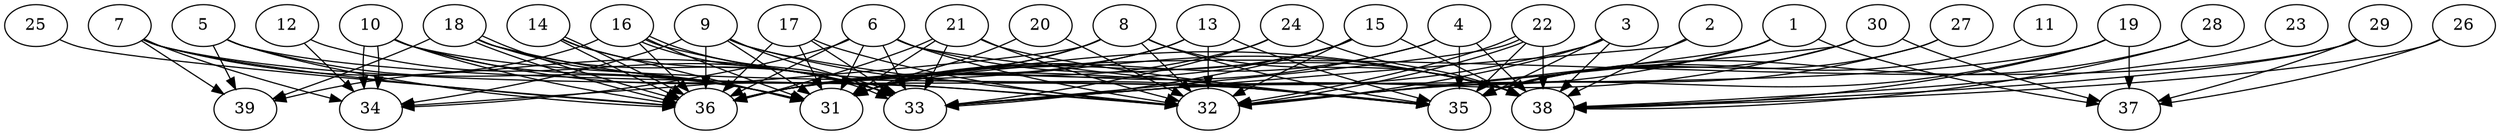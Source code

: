 // DAG (tier=3-complex, mode=compute, n=39, ccr=0.479, fat=0.878, density=0.792, regular=0.206, jump=0.336, mindata=1048576, maxdata=16777216)
// DAG automatically generated by daggen at Sun Aug 24 16:33:35 2025
// /home/ermia/Project/Environments/daggen/bin/daggen --dot --ccr 0.479 --fat 0.878 --regular 0.206 --density 0.792 --jump 0.336 --mindata 1048576 --maxdata 16777216 -n 39 
digraph G {
  1 [size="33878549502801556", alpha="0.15", expect_size="16939274751400778"]
  1 -> 32 [size ="1111903019466752"]
  1 -> 33 [size ="1111903019466752"]
  1 -> 35 [size ="1111903019466752"]
  1 -> 37 [size ="1111903019466752"]
  2 [size="4770954881915682816", alpha="0.04", expect_size="2385477440957841408"]
  2 -> 33 [size ="22672192831488"]
  2 -> 38 [size ="22672192831488"]
  3 [size="2747239165088233984", alpha="0.02", expect_size="1373619582544116992"]
  3 -> 32 [size ="1260665855541248"]
  3 -> 35 [size ="1260665855541248"]
  3 -> 36 [size ="1260665855541248"]
  3 -> 38 [size ="1260665855541248"]
  4 [size="1415675579262774528", alpha="0.03", expect_size="707837789631387264"]
  4 -> 31 [size ="1126242505981952"]
  4 -> 35 [size ="1126242505981952"]
  4 -> 36 [size ="1126242505981952"]
  4 -> 38 [size ="1126242505981952"]
  5 [size="507438881136627328", alpha="0.14", expect_size="253719440568313664"]
  5 -> 31 [size ="479439146188800"]
  5 -> 32 [size ="479439146188800"]
  5 -> 36 [size ="479439146188800"]
  5 -> 39 [size ="479439146188800"]
  6 [size="10532415282846736", alpha="0.05", expect_size="5266207641423368"]
  6 -> 31 [size ="191105316421632"]
  6 -> 32 [size ="191105316421632"]
  6 -> 33 [size ="191105316421632"]
  6 -> 34 [size ="191105316421632"]
  6 -> 35 [size ="191105316421632"]
  6 -> 36 [size ="191105316421632"]
  6 -> 38 [size ="191105316421632"]
  7 [size="4108346229734916", alpha="0.11", expect_size="2054173114867458"]
  7 -> 33 [size ="221709911195648"]
  7 -> 34 [size ="221709911195648"]
  7 -> 35 [size ="221709911195648"]
  7 -> 36 [size ="221709911195648"]
  7 -> 39 [size ="221709911195648"]
  8 [size="51871179588180776", alpha="0.14", expect_size="25935589794090388"]
  8 -> 31 [size ="2219208133836800"]
  8 -> 32 [size ="2219208133836800"]
  8 -> 34 [size ="2219208133836800"]
  8 -> 35 [size ="2219208133836800"]
  8 -> 36 [size ="2219208133836800"]
  8 -> 38 [size ="2219208133836800"]
  9 [size="1592051978810003816448", alpha="0.14", expect_size="796025989405001908224"]
  9 -> 31 [size ="1090757351964672"]
  9 -> 32 [size ="1090757351964672"]
  9 -> 33 [size ="1090757351964672"]
  9 -> 34 [size ="1090757351964672"]
  9 -> 35 [size ="1090757351964672"]
  9 -> 36 [size ="1090757351964672"]
  10 [size="3969144195451528937472", alpha="0.13", expect_size="1984572097725764468736"]
  10 -> 31 [size ="2005493404925952"]
  10 -> 32 [size ="2005493404925952"]
  10 -> 34 [size ="2005493404925952"]
  10 -> 34 [size ="2005493404925952"]
  10 -> 35 [size ="2005493404925952"]
  10 -> 36 [size ="2005493404925952"]
  11 [size="1238733566346031792128", alpha="0.06", expect_size="619366783173015896064"]
  11 -> 35 [size ="922731310743552"]
  12 [size="73944682270931600", alpha="0.12", expect_size="36972341135465800"]
  12 -> 33 [size ="131546795212800"]
  12 -> 34 [size ="131546795212800"]
  13 [size="293517473376894976000", alpha="0.12", expect_size="146758736688447488000"]
  13 -> 31 [size ="353329007820800"]
  13 -> 32 [size ="353329007820800"]
  13 -> 35 [size ="353329007820800"]
  13 -> 36 [size ="353329007820800"]
  14 [size="538291567334749372416", alpha="0.14", expect_size="269145783667374686208"]
  14 -> 31 [size ="529381025906688"]
  14 -> 33 [size ="529381025906688"]
  14 -> 36 [size ="529381025906688"]
  14 -> 36 [size ="529381025906688"]
  15 [size="3367100571085933903872", alpha="0.18", expect_size="1683550285542966951936"]
  15 -> 31 [size ="1797190217367552"]
  15 -> 32 [size ="1797190217367552"]
  15 -> 33 [size ="1797190217367552"]
  15 -> 36 [size ="1797190217367552"]
  15 -> 38 [size ="1797190217367552"]
  16 [size="1916856836449038761984", alpha="0.08", expect_size="958428418224519380992"]
  16 -> 31 [size ="1234477292453888"]
  16 -> 33 [size ="1234477292453888"]
  16 -> 33 [size ="1234477292453888"]
  16 -> 36 [size ="1234477292453888"]
  16 -> 38 [size ="1234477292453888"]
  16 -> 39 [size ="1234477292453888"]
  17 [size="177186147552722944000", alpha="0.05", expect_size="88593073776361472000"]
  17 -> 31 [size ="252373159116800"]
  17 -> 32 [size ="252373159116800"]
  17 -> 33 [size ="252373159116800"]
  17 -> 36 [size ="252373159116800"]
  18 [size="988309540553285120", alpha="0.11", expect_size="494154770276642560"]
  18 -> 31 [size ="1954715323596800"]
  18 -> 33 [size ="1954715323596800"]
  18 -> 36 [size ="1954715323596800"]
  18 -> 36 [size ="1954715323596800"]
  18 -> 38 [size ="1954715323596800"]
  18 -> 39 [size ="1954715323596800"]
  19 [size="4122385961239192576", alpha="0.02", expect_size="2061192980619596288"]
  19 -> 32 [size ="1858856778989568"]
  19 -> 33 [size ="1858856778989568"]
  19 -> 37 [size ="1858856778989568"]
  19 -> 38 [size ="1858856778989568"]
  20 [size="2301239489273494765568", alpha="0.03", expect_size="1150619744636747382784"]
  20 -> 31 [size ="1394433685716992"]
  20 -> 32 [size ="1394433685716992"]
  21 [size="3853234517032566784000", alpha="0.08", expect_size="1926617258516283392000"]
  21 -> 31 [size ="1966256999628800"]
  21 -> 32 [size ="1966256999628800"]
  21 -> 33 [size ="1966256999628800"]
  21 -> 35 [size ="1966256999628800"]
  21 -> 36 [size ="1966256999628800"]
  22 [size="51657328403394984", alpha="0.12", expect_size="25828664201697492"]
  22 -> 32 [size ="1274276741120000"]
  22 -> 32 [size ="1274276741120000"]
  22 -> 33 [size ="1274276741120000"]
  22 -> 35 [size ="1274276741120000"]
  22 -> 38 [size ="1274276741120000"]
  23 [size="3473796649174695936", alpha="0.15", expect_size="1736898324587347968"]
  23 -> 38 [size ="18349585072128"]
  24 [size="8923574470235072", alpha="0.17", expect_size="4461787235117536"]
  24 -> 33 [size ="807780747313152"]
  24 -> 36 [size ="807780747313152"]
  24 -> 38 [size ="807780747313152"]
  25 [size="593280824143414", alpha="0.19", expect_size="296640412071707"]
  25 -> 36 [size ="25866574757888"]
  26 [size="817136342505487360", alpha="0.04", expect_size="408568171252743680"]
  26 -> 37 [size ="284826200440832"]
  26 -> 38 [size ="284826200440832"]
  27 [size="1483682240186281728", alpha="0.09", expect_size="741841120093140864"]
  27 -> 32 [size ="1109586354372608"]
  27 -> 35 [size ="1109586354372608"]
  28 [size="1660443563050617798656", alpha="0.12", expect_size="830221781525308899328"]
  28 -> 35 [size ="1121775798714368"]
  28 -> 38 [size ="1121775798714368"]
  29 [size="32200118158500476", alpha="0.16", expect_size="16100059079250238"]
  29 -> 31 [size ="30251006558208"]
  29 -> 37 [size ="30251006558208"]
  29 -> 38 [size ="30251006558208"]
  30 [size="24418360814033072", alpha="0.18", expect_size="12209180407016536"]
  30 -> 32 [size ="1823067353382912"]
  30 -> 33 [size ="1823067353382912"]
  30 -> 35 [size ="1823067353382912"]
  30 -> 37 [size ="1823067353382912"]
  31 [size="508371358204733423616", alpha="0.00", expect_size="254185679102366711808"]
  32 [size="5534663692627010560", alpha="0.00", expect_size="2767331846313505280"]
  33 [size="16082391894327296000", alpha="0.08", expect_size="8041195947163648000"]
  34 [size="76937816412434640", alpha="0.13", expect_size="38468908206217320"]
  35 [size="5037680184061881344", alpha="0.11", expect_size="2518840092030940672"]
  36 [size="4094427337318002065408", alpha="0.00", expect_size="2047213668659001032704"]
  37 [size="39883632940107552", alpha="0.18", expect_size="19941816470053776"]
  38 [size="150802553508366123008", alpha="0.14", expect_size="75401276754183061504"]
  39 [size="117345683758347408", alpha="0.02", expect_size="58672841879173704"]
}